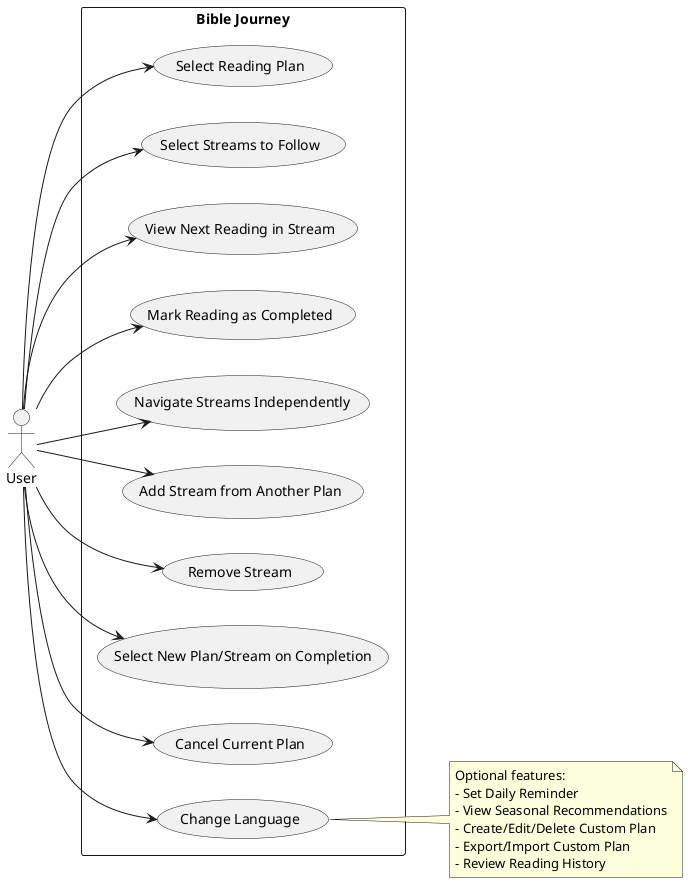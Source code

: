 @startuml

left to right direction

actor User

rectangle "Bible Journey" {
	User --> (Select Reading Plan)
	User --> (Select Streams to Follow)
	User --> (View Next Reading in Stream)
	User --> (Mark Reading as Completed)
	User --> (Navigate Streams Independently)
	User --> (Add Stream from Another Plan)
	User --> (Remove Stream)
	User --> (Select New Plan/Stream on Completion)
	User --> (Cancel Current Plan)
	User --> (Change Language)
}

note right
  Optional features:
  - Set Daily Reminder
  - View Seasonal Recommendations
  - Create/Edit/Delete Custom Plan
  - Export/Import Custom Plan
  - Review Reading History
end note

@enduml
